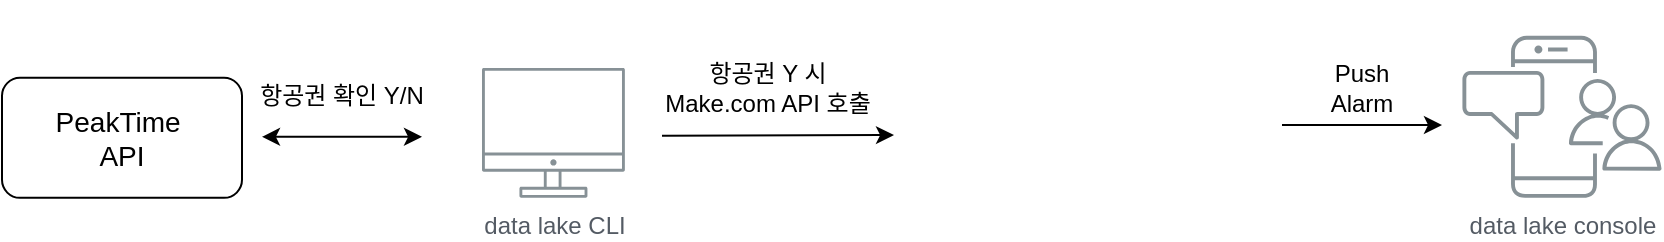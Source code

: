<mxfile version="24.8.0">
  <diagram id="Ht1M8jgEwFfnCIfOTk4-" name="Page-1">
    <mxGraphModel dx="1364" dy="793" grid="1" gridSize="10" guides="1" tooltips="1" connect="1" arrows="1" fold="1" page="1" pageScale="1" pageWidth="1169" pageHeight="827" math="0" shadow="0">
      <root>
        <mxCell id="0" />
        <mxCell id="1" parent="0" />
        <mxCell id="UEzPUAAOIrF-is8g5C7q-109" value="data lake CLI" style="outlineConnect=0;gradientColor=none;fontColor=#545B64;strokeColor=none;fillColor=#879196;dashed=0;verticalLabelPosition=bottom;verticalAlign=top;align=center;html=1;fontSize=12;fontStyle=0;aspect=fixed;shape=mxgraph.aws4.illustration_desktop;pointerEvents=1;labelBackgroundColor=#ffffff;" parent="1" vertex="1">
          <mxGeometry x="400" y="133.93" width="71.43" height="65" as="geometry" />
        </mxCell>
        <mxCell id="UEzPUAAOIrF-is8g5C7q-110" value="data lake console" style="outlineConnect=0;gradientColor=none;fontColor=#545B64;strokeColor=none;fillColor=#879196;dashed=0;verticalLabelPosition=bottom;verticalAlign=top;align=center;html=1;fontSize=12;fontStyle=0;aspect=fixed;shape=mxgraph.aws4.illustration_notification;pointerEvents=1;labelBackgroundColor=#ffffff;" parent="1" vertex="1">
          <mxGeometry x="890" y="117.93" width="100" height="81" as="geometry" />
        </mxCell>
        <mxCell id="P8Rd0Dlp88EgHuviOkhW-2" value="&lt;font style=&quot;font-size: 14px;&quot;&gt;PeakTime&amp;nbsp;&lt;/font&gt;&lt;div style=&quot;font-size: 14px;&quot;&gt;&lt;font style=&quot;font-size: 14px;&quot;&gt;API&lt;/font&gt;&lt;/div&gt;" style="rounded=1;whiteSpace=wrap;html=1;" vertex="1" parent="1">
          <mxGeometry x="160" y="138.93" width="120" height="60" as="geometry" />
        </mxCell>
        <mxCell id="P8Rd0Dlp88EgHuviOkhW-3" value="" style="shape=image;verticalLabelPosition=bottom;labelBackgroundColor=default;verticalAlign=top;aspect=fixed;imageAspect=0;image=https://cdn.freelogovectors.net/wp-content/uploads/2023/11/make-logo-freelogovectors.net_.png;" vertex="1" parent="1">
          <mxGeometry x="610" y="100" width="190" height="116.85" as="geometry" />
        </mxCell>
        <mxCell id="P8Rd0Dlp88EgHuviOkhW-5" value="" style="endArrow=classic;startArrow=classic;html=1;rounded=0;" edge="1" parent="1">
          <mxGeometry width="50" height="50" relative="1" as="geometry">
            <mxPoint x="290" y="168.43" as="sourcePoint" />
            <mxPoint x="370" y="168.43" as="targetPoint" />
          </mxGeometry>
        </mxCell>
        <mxCell id="P8Rd0Dlp88EgHuviOkhW-6" value="항공권 확인 Y/N" style="text;html=1;align=center;verticalAlign=middle;whiteSpace=wrap;rounded=0;" vertex="1" parent="1">
          <mxGeometry x="280" y="122.5" width="100" height="50" as="geometry" />
        </mxCell>
        <mxCell id="P8Rd0Dlp88EgHuviOkhW-8" value="" style="endArrow=classic;html=1;rounded=0;entryX=-0.021;entryY=0.578;entryDx=0;entryDy=0;entryPerimeter=0;" edge="1" parent="1" target="P8Rd0Dlp88EgHuviOkhW-3">
          <mxGeometry width="50" height="50" relative="1" as="geometry">
            <mxPoint x="490" y="167.93" as="sourcePoint" />
            <mxPoint x="540" y="117.93" as="targetPoint" />
          </mxGeometry>
        </mxCell>
        <mxCell id="P8Rd0Dlp88EgHuviOkhW-9" value="항공권 Y 시&lt;div&gt;Make.com API 호출&lt;/div&gt;" style="text;html=1;align=center;verticalAlign=middle;whiteSpace=wrap;rounded=0;" vertex="1" parent="1">
          <mxGeometry x="483" y="128.5" width="120" height="30" as="geometry" />
        </mxCell>
        <mxCell id="P8Rd0Dlp88EgHuviOkhW-10" value="" style="endArrow=classic;html=1;rounded=0;" edge="1" parent="1">
          <mxGeometry width="50" height="50" relative="1" as="geometry">
            <mxPoint x="800" y="162.5" as="sourcePoint" />
            <mxPoint x="880" y="162.5" as="targetPoint" />
          </mxGeometry>
        </mxCell>
        <mxCell id="P8Rd0Dlp88EgHuviOkhW-11" value="Push&lt;div&gt;Alarm&lt;/div&gt;" style="text;html=1;align=center;verticalAlign=middle;whiteSpace=wrap;rounded=0;" vertex="1" parent="1">
          <mxGeometry x="780" y="128.5" width="120" height="30" as="geometry" />
        </mxCell>
      </root>
    </mxGraphModel>
  </diagram>
</mxfile>
